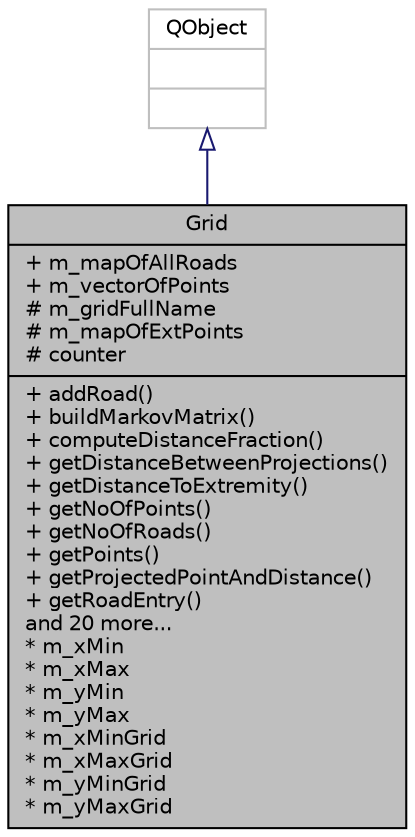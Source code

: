 digraph "Grid"
{
 // INTERACTIVE_SVG=YES
  bgcolor="transparent";
  edge [fontname="Helvetica",fontsize="10",labelfontname="Helvetica",labelfontsize="10"];
  node [fontname="Helvetica",fontsize="10",shape=record];
  Node1 [label="{Grid\n|+ m_mapOfAllRoads\l+ m_vectorOfPoints\l# m_gridFullName\l# m_mapOfExtPoints\l# counter\l|+ addRoad()\l+ buildMarkovMatrix()\l+ computeDistanceFraction()\l+ getDistanceBetweenProjections()\l+ getDistanceToExtremity()\l+ getNoOfPoints()\l+ getNoOfRoads()\l+ getPoints()\l+ getProjectedPointAndDistance()\l+ getRoadEntry()\land 20 more...\l* m_xMin\l* m_xMax\l* m_yMin\l* m_yMax\l* m_xMinGrid\l* m_xMaxGrid\l* m_yMinGrid\l* m_yMaxGrid\l}",height=0.2,width=0.4,color="black", fillcolor="grey75", style="filled", fontcolor="black"];
  Node2 -> Node1 [dir="back",color="midnightblue",fontsize="10",style="solid",arrowtail="onormal",fontname="Helvetica"];
  Node2 [label="{QObject\n||}",height=0.2,width=0.4,color="grey75"];
}
